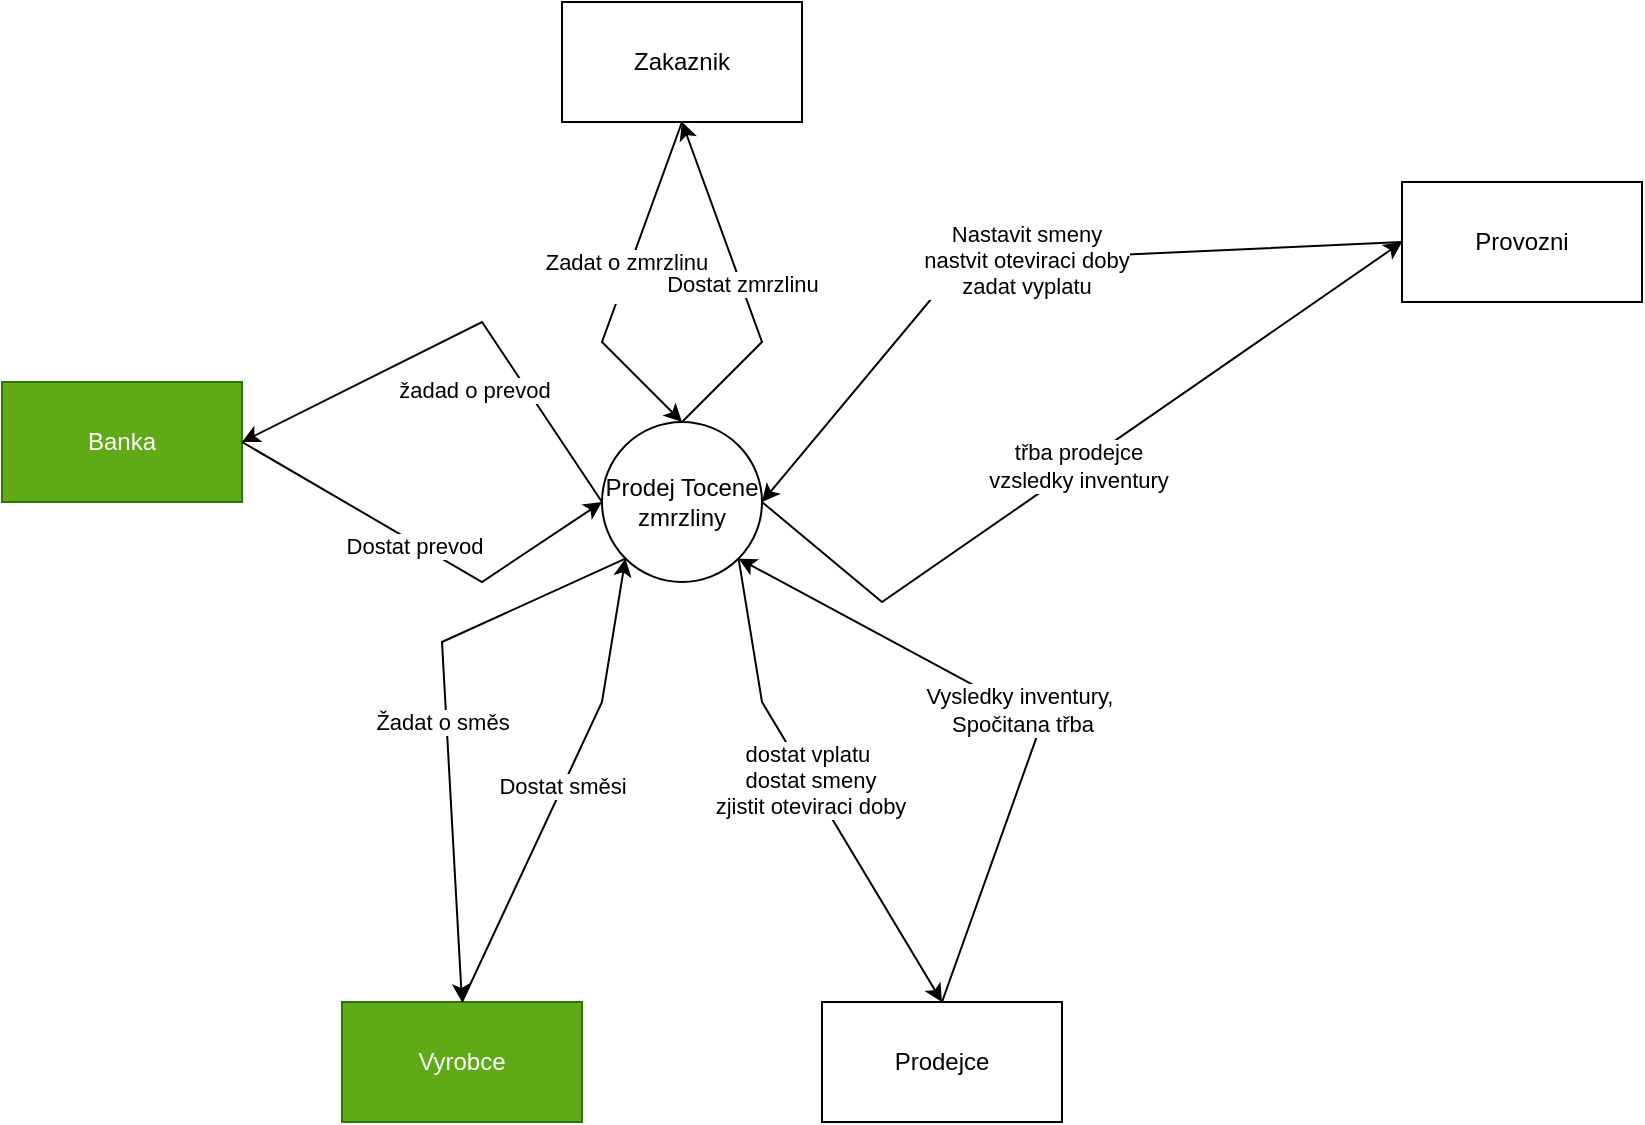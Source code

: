 <mxfile version="28.2.7">
  <diagram name="Сторінка-1" id="iZRUU9PK894lXB4rwVNZ">
    <mxGraphModel dx="1097" dy="601" grid="1" gridSize="10" guides="1" tooltips="1" connect="1" arrows="1" fold="1" page="1" pageScale="1" pageWidth="827" pageHeight="1169" math="0" shadow="0">
      <root>
        <mxCell id="0" />
        <mxCell id="1" parent="0" />
        <mxCell id="bLrldgsTdVxo5FEm06gE-1" value="Prodej Tocene zmrzliny" style="ellipse;whiteSpace=wrap;html=1;aspect=fixed;" parent="1" vertex="1">
          <mxGeometry x="360" y="240" width="80" height="80" as="geometry" />
        </mxCell>
        <mxCell id="bLrldgsTdVxo5FEm06gE-2" value="Zakaznik" style="rounded=0;whiteSpace=wrap;html=1;" parent="1" vertex="1">
          <mxGeometry x="340" y="30" width="120" height="60" as="geometry" />
        </mxCell>
        <mxCell id="bLrldgsTdVxo5FEm06gE-3" value="Prodejce" style="rounded=0;whiteSpace=wrap;html=1;" parent="1" vertex="1">
          <mxGeometry x="470" y="530" width="120" height="60" as="geometry" />
        </mxCell>
        <mxCell id="bLrldgsTdVxo5FEm06gE-4" value="Provozni" style="rounded=0;whiteSpace=wrap;html=1;" parent="1" vertex="1">
          <mxGeometry x="760" y="120" width="120" height="60" as="geometry" />
        </mxCell>
        <mxCell id="bLrldgsTdVxo5FEm06gE-5" value="Vyrobce" style="rounded=0;whiteSpace=wrap;html=1;fillColor=#60a917;fontColor=#ffffff;strokeColor=#2D7600;" parent="1" vertex="1">
          <mxGeometry x="230" y="530" width="120" height="60" as="geometry" />
        </mxCell>
        <mxCell id="bLrldgsTdVxo5FEm06gE-6" value="Banka" style="rounded=0;whiteSpace=wrap;html=1;fillColor=#60a917;fontColor=#ffffff;strokeColor=#2D7600;" parent="1" vertex="1">
          <mxGeometry x="60" y="220" width="120" height="60" as="geometry" />
        </mxCell>
        <mxCell id="bLrldgsTdVxo5FEm06gE-8" value="&lt;div&gt;Zadat o zmrzlinu&lt;/div&gt;&lt;div&gt;&lt;br&gt;&lt;/div&gt;" style="endArrow=classic;html=1;rounded=0;entryX=0.5;entryY=0;entryDx=0;entryDy=0;exitX=0.5;exitY=1;exitDx=0;exitDy=0;" parent="1" source="bLrldgsTdVxo5FEm06gE-2" target="bLrldgsTdVxo5FEm06gE-1" edge="1">
          <mxGeometry x="-0.062" width="50" height="50" relative="1" as="geometry">
            <mxPoint x="560" y="370" as="sourcePoint" />
            <mxPoint x="440" y="300" as="targetPoint" />
            <Array as="points">
              <mxPoint x="360" y="200" />
            </Array>
            <mxPoint as="offset" />
          </mxGeometry>
        </mxCell>
        <mxCell id="bLrldgsTdVxo5FEm06gE-9" value="Dostat zmrzlinu" style="endArrow=classic;html=1;rounded=0;entryX=0.5;entryY=1;entryDx=0;entryDy=0;exitX=0.5;exitY=0;exitDx=0;exitDy=0;" parent="1" source="bLrldgsTdVxo5FEm06gE-1" target="bLrldgsTdVxo5FEm06gE-2" edge="1">
          <mxGeometry width="50" height="50" relative="1" as="geometry">
            <mxPoint x="400" y="250" as="sourcePoint" />
            <mxPoint x="440" y="300" as="targetPoint" />
            <Array as="points">
              <mxPoint x="440" y="200" />
            </Array>
          </mxGeometry>
        </mxCell>
        <mxCell id="bLrldgsTdVxo5FEm06gE-10" value="&lt;div&gt;Nastavit smeny&lt;/div&gt;&lt;div&gt;nastvit oteviraci doby&lt;/div&gt;&lt;div&gt;zadat vyplatu&lt;/div&gt;" style="endArrow=classic;html=1;rounded=0;entryX=1;entryY=0.5;entryDx=0;entryDy=0;exitX=0;exitY=0.5;exitDx=0;exitDy=0;" parent="1" source="bLrldgsTdVxo5FEm06gE-4" target="bLrldgsTdVxo5FEm06gE-1" edge="1">
          <mxGeometry width="50" height="50" relative="1" as="geometry">
            <mxPoint x="520" y="290" as="sourcePoint" />
            <mxPoint x="520" y="390" as="targetPoint" />
            <Array as="points">
              <mxPoint x="540" y="160" />
            </Array>
          </mxGeometry>
        </mxCell>
        <mxCell id="bLrldgsTdVxo5FEm06gE-11" value="&lt;div&gt;třba prodejce&lt;/div&gt;&lt;div&gt;vzsledky inventury&lt;/div&gt;" style="endArrow=classic;html=1;rounded=0;entryX=0;entryY=0.5;entryDx=0;entryDy=0;exitX=1;exitY=0.5;exitDx=0;exitDy=0;" parent="1" source="bLrldgsTdVxo5FEm06gE-1" target="bLrldgsTdVxo5FEm06gE-4" edge="1">
          <mxGeometry width="50" height="50" relative="1" as="geometry">
            <mxPoint x="560" y="340" as="sourcePoint" />
            <mxPoint x="560" y="440" as="targetPoint" />
            <Array as="points">
              <mxPoint x="500" y="330" />
            </Array>
          </mxGeometry>
        </mxCell>
        <mxCell id="bLrldgsTdVxo5FEm06gE-12" value="" style="endArrow=classic;html=1;rounded=0;entryX=0.5;entryY=0;entryDx=0;entryDy=0;exitX=1;exitY=1;exitDx=0;exitDy=0;" parent="1" source="bLrldgsTdVxo5FEm06gE-1" target="bLrldgsTdVxo5FEm06gE-3" edge="1">
          <mxGeometry x="0.307" y="-7" width="50" height="50" relative="1" as="geometry">
            <mxPoint x="480" y="350" as="sourcePoint" />
            <mxPoint x="480" y="450" as="targetPoint" />
            <Array as="points">
              <mxPoint x="440" y="380" />
            </Array>
            <mxPoint as="offset" />
          </mxGeometry>
        </mxCell>
        <mxCell id="wtUhYO0bkuCC4kUER6YQ-3" value="&lt;div&gt;dostat vplatu&amp;nbsp;&lt;/div&gt;&lt;div&gt;dostat smeny&lt;/div&gt;&lt;div&gt;zjistit oteviraci doby&lt;/div&gt;" style="edgeLabel;html=1;align=center;verticalAlign=middle;resizable=0;points=[];" vertex="1" connectable="0" parent="bLrldgsTdVxo5FEm06gE-12">
          <mxGeometry x="-0.047" relative="1" as="geometry">
            <mxPoint as="offset" />
          </mxGeometry>
        </mxCell>
        <mxCell id="bLrldgsTdVxo5FEm06gE-13" value="&lt;div&gt;Vysledky inventury,&amp;nbsp;&lt;/div&gt;&lt;div&gt;Spočitana třba&lt;/div&gt;" style="endArrow=classic;html=1;rounded=0;entryX=1;entryY=1;entryDx=0;entryDy=0;exitX=0.5;exitY=0;exitDx=0;exitDy=0;" parent="1" source="bLrldgsTdVxo5FEm06gE-3" target="bLrldgsTdVxo5FEm06gE-1" edge="1">
          <mxGeometry width="50" height="50" relative="1" as="geometry">
            <mxPoint x="500" y="410" as="sourcePoint" />
            <mxPoint x="500" y="440" as="targetPoint" />
            <Array as="points">
              <mxPoint x="580" y="390" />
            </Array>
          </mxGeometry>
        </mxCell>
        <mxCell id="bLrldgsTdVxo5FEm06gE-14" value="Žadat o směs" style="endArrow=classic;html=1;rounded=0;entryX=0.5;entryY=0;entryDx=0;entryDy=0;exitX=0;exitY=1;exitDx=0;exitDy=0;" parent="1" source="bLrldgsTdVxo5FEm06gE-1" target="bLrldgsTdVxo5FEm06gE-5" edge="1">
          <mxGeometry x="0.001" y="-2" width="50" height="50" relative="1" as="geometry">
            <mxPoint x="320" y="300" as="sourcePoint" />
            <mxPoint x="320" y="400" as="targetPoint" />
            <Array as="points">
              <mxPoint x="280" y="350" />
            </Array>
            <mxPoint as="offset" />
          </mxGeometry>
        </mxCell>
        <mxCell id="bLrldgsTdVxo5FEm06gE-15" value="Dostat směsi" style="endArrow=classic;html=1;rounded=0;entryX=0;entryY=1;entryDx=0;entryDy=0;exitX=0.5;exitY=0;exitDx=0;exitDy=0;" parent="1" source="bLrldgsTdVxo5FEm06gE-5" target="bLrldgsTdVxo5FEm06gE-1" edge="1">
          <mxGeometry width="50" height="50" relative="1" as="geometry">
            <mxPoint x="400" y="350" as="sourcePoint" />
            <mxPoint x="400" y="450" as="targetPoint" />
            <Array as="points">
              <mxPoint x="360" y="380" />
            </Array>
          </mxGeometry>
        </mxCell>
        <mxCell id="bLrldgsTdVxo5FEm06gE-16" value="žadad o prevod" style="endArrow=classic;html=1;rounded=0;entryX=1;entryY=0.5;entryDx=0;entryDy=0;exitX=0;exitY=0.5;exitDx=0;exitDy=0;" parent="1" source="bLrldgsTdVxo5FEm06gE-1" target="bLrldgsTdVxo5FEm06gE-6" edge="1">
          <mxGeometry x="-0.323" y="22" width="50" height="50" relative="1" as="geometry">
            <mxPoint x="330" y="220" as="sourcePoint" />
            <mxPoint x="330" y="320" as="targetPoint" />
            <Array as="points">
              <mxPoint x="300" y="190" />
            </Array>
            <mxPoint as="offset" />
          </mxGeometry>
        </mxCell>
        <mxCell id="bLrldgsTdVxo5FEm06gE-17" value="7" style="endArrow=classic;html=1;rounded=0;entryX=0;entryY=0.5;entryDx=0;entryDy=0;exitX=1;exitY=0.5;exitDx=0;exitDy=0;" parent="1" source="bLrldgsTdVxo5FEm06gE-6" target="bLrldgsTdVxo5FEm06gE-1" edge="1">
          <mxGeometry width="50" height="50" relative="1" as="geometry">
            <mxPoint x="400" y="340" as="sourcePoint" />
            <mxPoint x="280" y="340" as="targetPoint" />
            <Array as="points">
              <mxPoint x="300" y="320" />
            </Array>
          </mxGeometry>
        </mxCell>
        <mxCell id="wtUhYO0bkuCC4kUER6YQ-2" value="Dostat prevod" style="edgeLabel;html=1;align=center;verticalAlign=middle;resizable=0;points=[];" vertex="1" connectable="0" parent="bLrldgsTdVxo5FEm06gE-17">
          <mxGeometry x="-0.044" y="-2" relative="1" as="geometry">
            <mxPoint y="-1" as="offset" />
          </mxGeometry>
        </mxCell>
      </root>
    </mxGraphModel>
  </diagram>
</mxfile>
